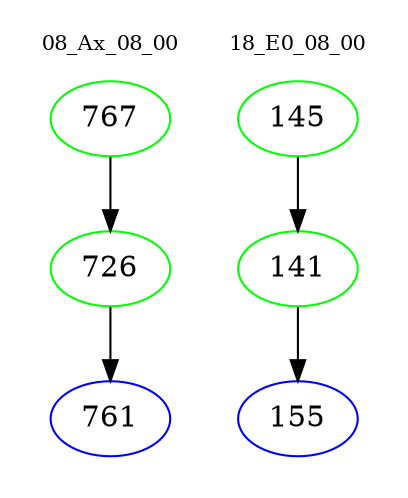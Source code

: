 digraph{
subgraph cluster_0 {
color = white
label = "08_Ax_08_00";
fontsize=10;
T0_767 [label="767", color="green"]
T0_767 -> T0_726 [color="black"]
T0_726 [label="726", color="green"]
T0_726 -> T0_761 [color="black"]
T0_761 [label="761", color="blue"]
}
subgraph cluster_1 {
color = white
label = "18_E0_08_00";
fontsize=10;
T1_145 [label="145", color="green"]
T1_145 -> T1_141 [color="black"]
T1_141 [label="141", color="green"]
T1_141 -> T1_155 [color="black"]
T1_155 [label="155", color="blue"]
}
}

